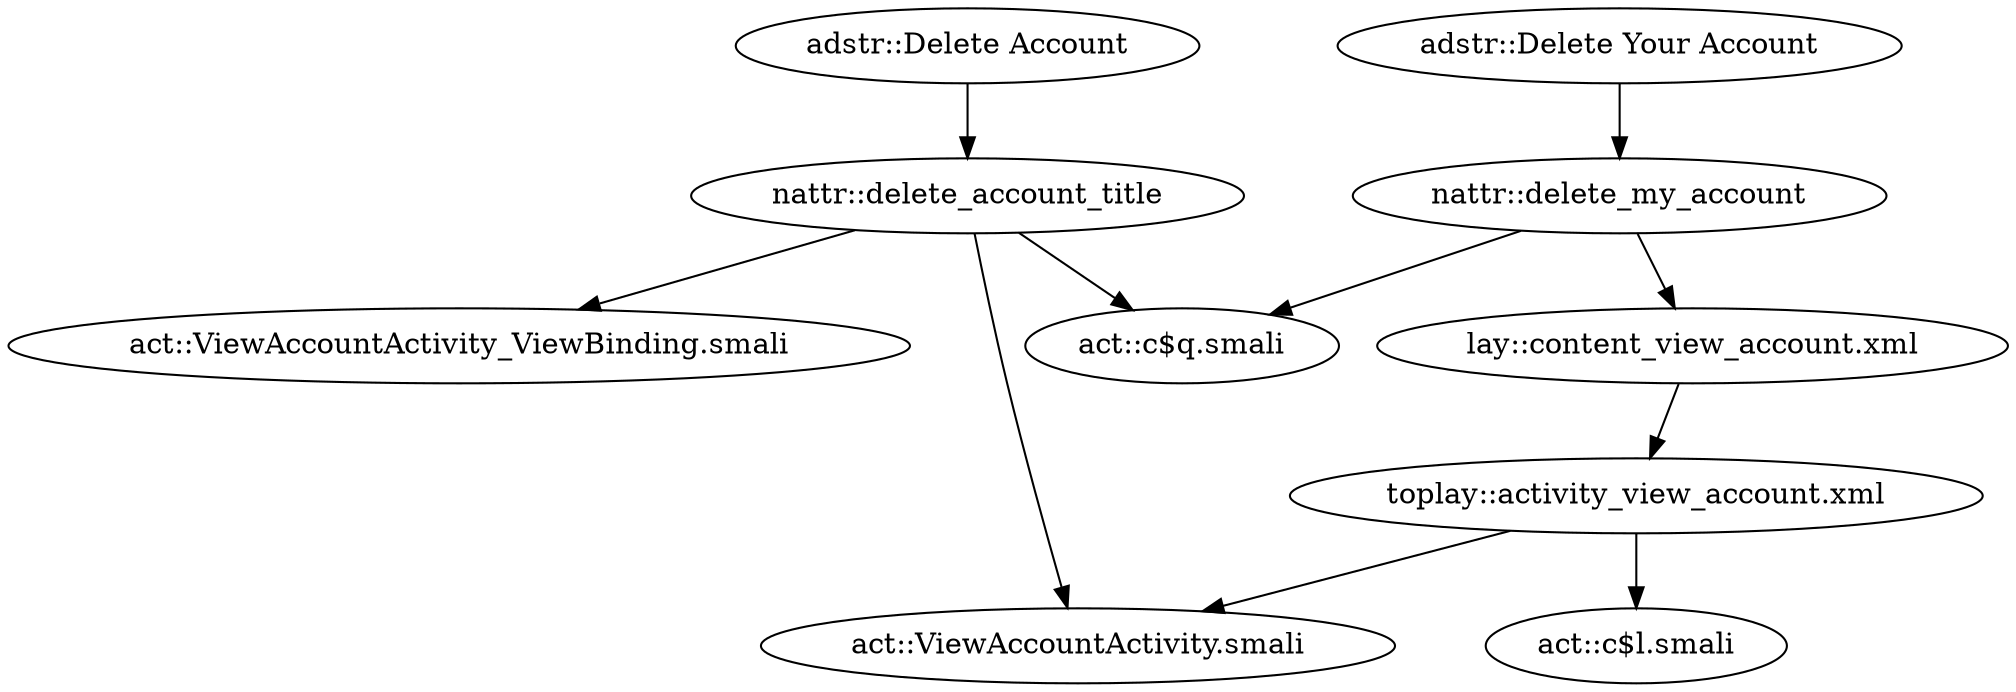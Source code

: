 digraph G {
"adstr::Delete Account" -> "nattr::delete_account_title"
"adstr::Delete Your Account" -> "nattr::delete_my_account"
"nattr::delete_my_account" -> "lay::content_view_account.xml"
"nattr::delete_account_title" -> "act::ViewAccountActivity_ViewBinding.smali"
"nattr::delete_account_title" -> "act::ViewAccountActivity.smali"
"nattr::delete_account_title" -> "act::c$q.smali"
"nattr::delete_my_account" -> "act::c$q.smali"
"lay::content_view_account.xml" -> "toplay::activity_view_account.xml"
"toplay::activity_view_account.xml" -> "act::ViewAccountActivity.smali"
"toplay::activity_view_account.xml" -> "act::c$l.smali"
}
